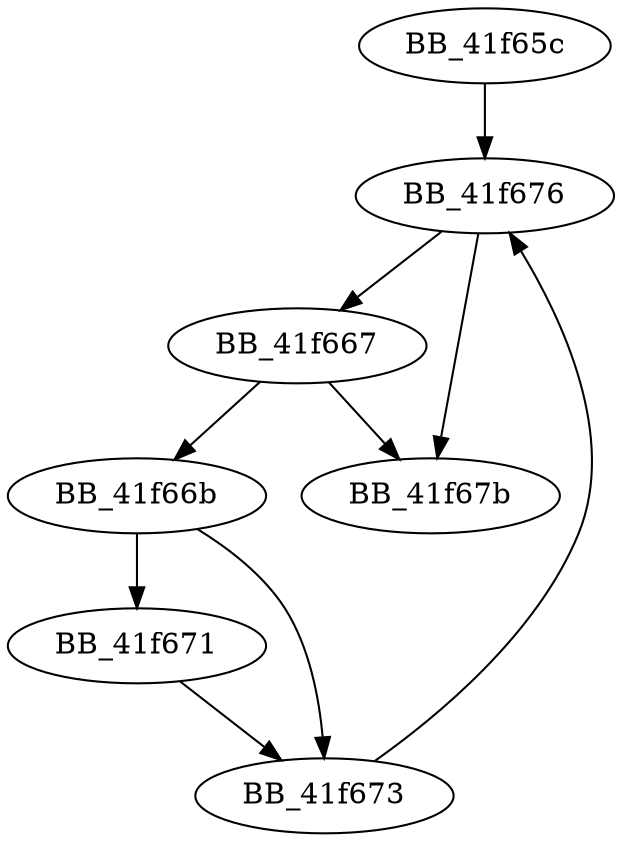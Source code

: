 DiGraph __initterm_e{
BB_41f65c->BB_41f676
BB_41f667->BB_41f66b
BB_41f667->BB_41f67b
BB_41f66b->BB_41f671
BB_41f66b->BB_41f673
BB_41f671->BB_41f673
BB_41f673->BB_41f676
BB_41f676->BB_41f667
BB_41f676->BB_41f67b
}
